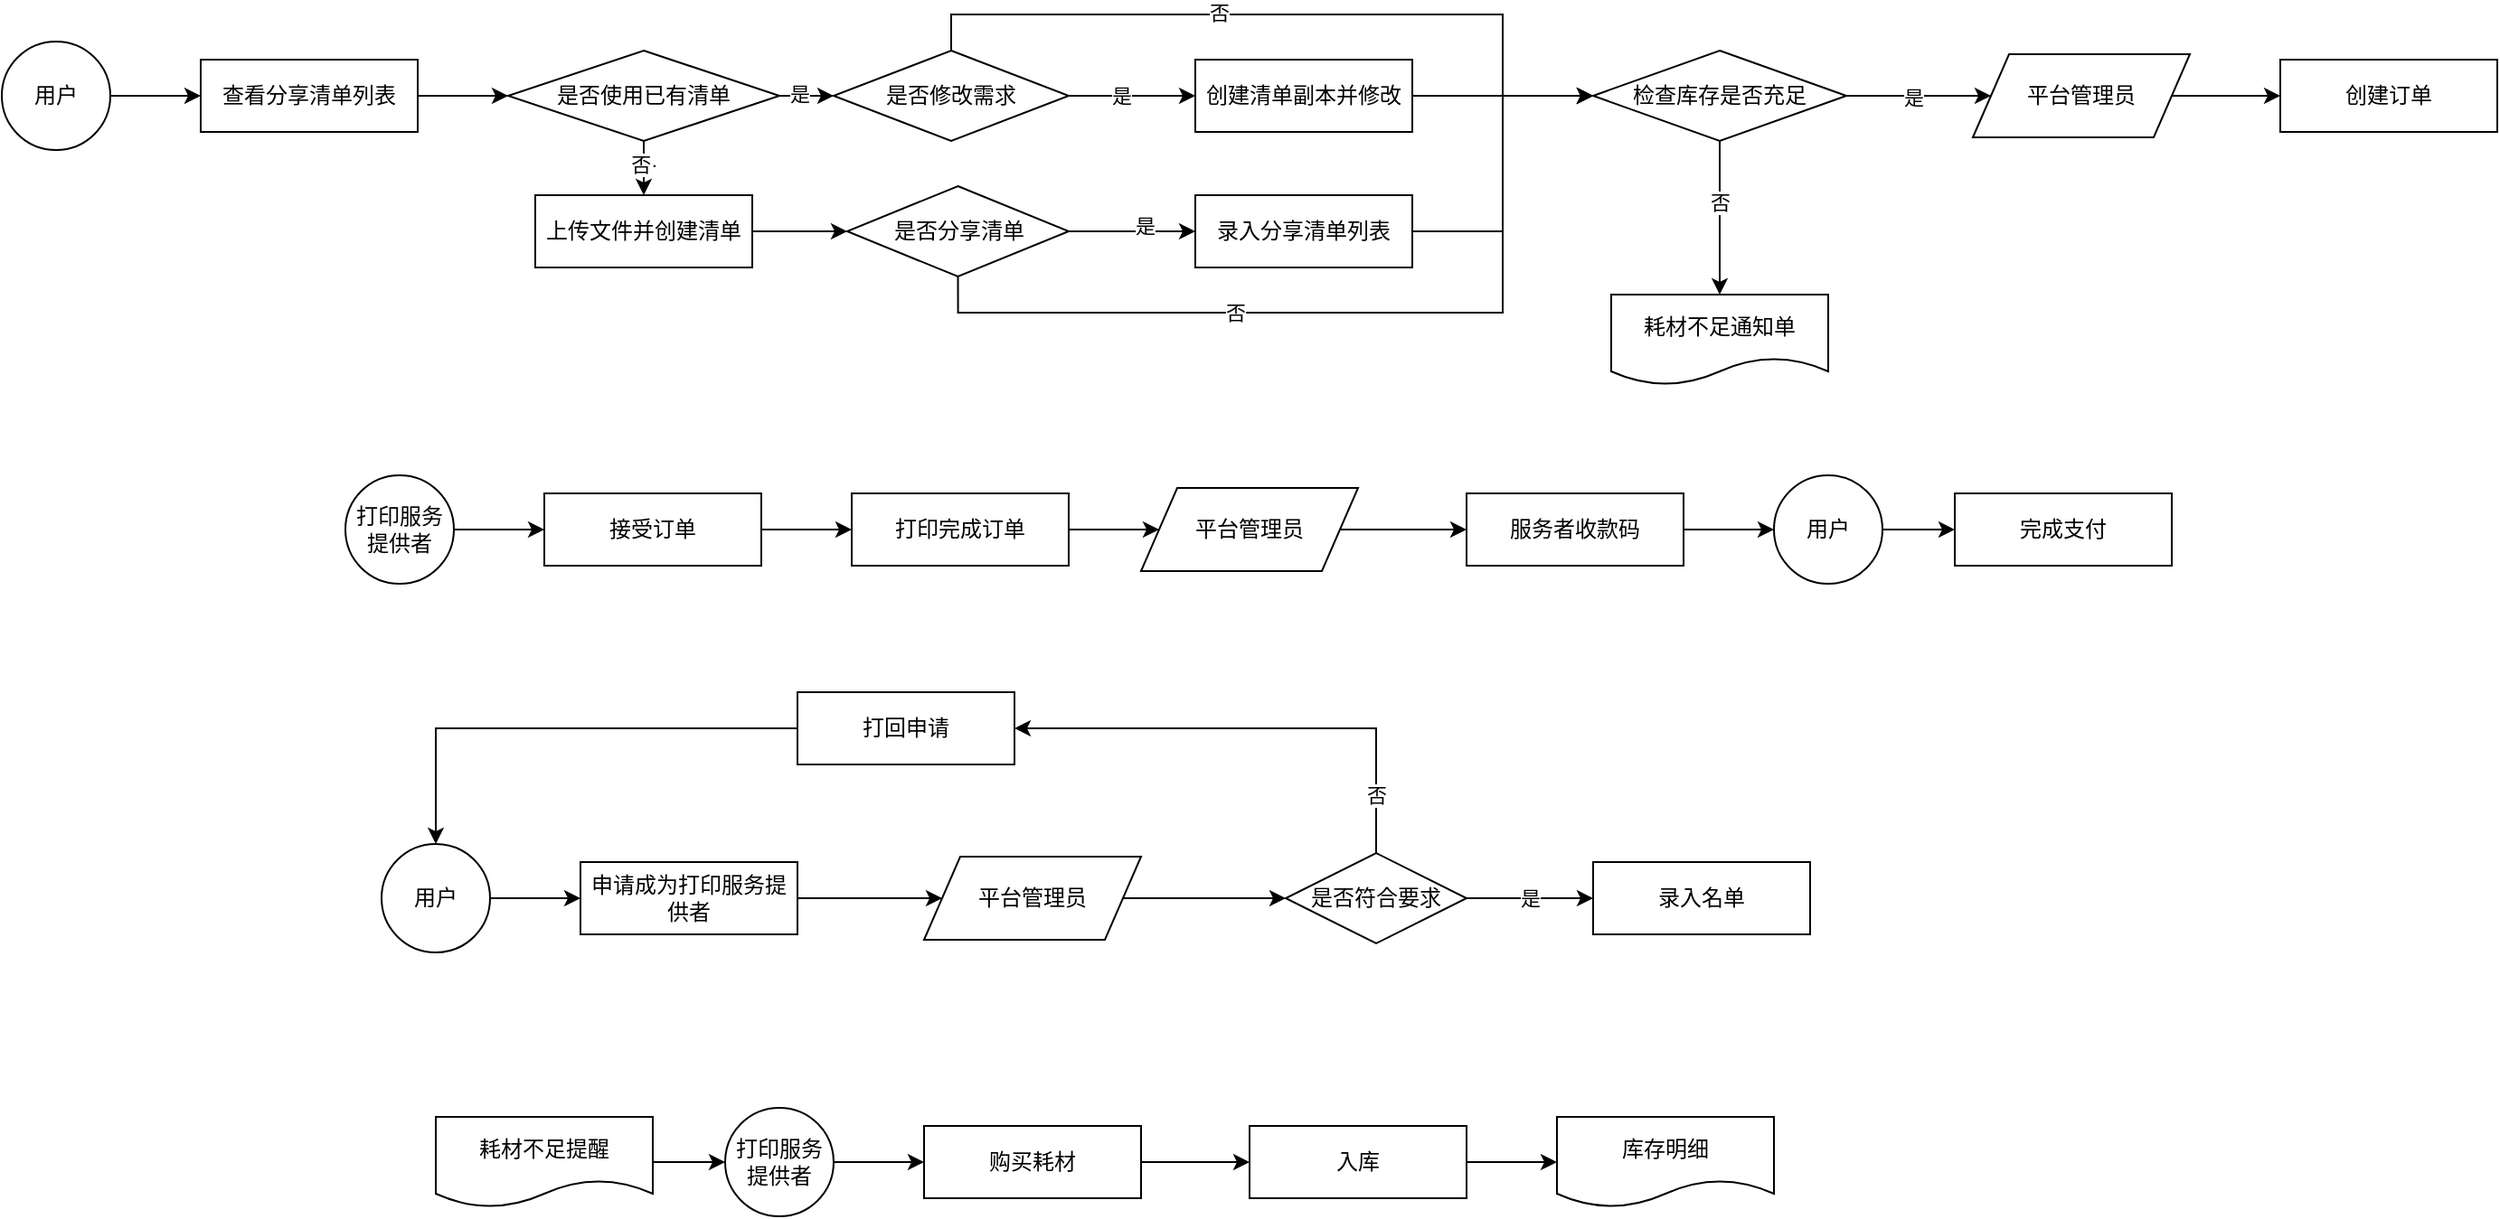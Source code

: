 <mxfile version="24.5.4" type="github">
  <diagram name="第 1 页" id="3lSptZ8cU5CGNYcgaETv">
    <mxGraphModel dx="1466" dy="789" grid="1" gridSize="10" guides="1" tooltips="1" connect="1" arrows="1" fold="1" page="1" pageScale="1" pageWidth="827" pageHeight="1169" math="0" shadow="0">
      <root>
        <mxCell id="0" />
        <mxCell id="1" parent="0" />
        <mxCell id="W3OMq5Kp-bFf73Rubr9o-11" style="edgeStyle=orthogonalEdgeStyle;rounded=0;orthogonalLoop=1;jettySize=auto;html=1;exitX=1;exitY=0.5;exitDx=0;exitDy=0;entryX=0;entryY=0.5;entryDx=0;entryDy=0;" edge="1" parent="1" source="W3OMq5Kp-bFf73Rubr9o-49" target="W3OMq5Kp-bFf73Rubr9o-3">
          <mxGeometry relative="1" as="geometry" />
        </mxCell>
        <mxCell id="W3OMq5Kp-bFf73Rubr9o-1" value="用户" style="ellipse;whiteSpace=wrap;html=1;aspect=fixed;" vertex="1" parent="1">
          <mxGeometry x="10" y="140" width="60" height="60" as="geometry" />
        </mxCell>
        <mxCell id="W3OMq5Kp-bFf73Rubr9o-54" style="edgeStyle=orthogonalEdgeStyle;rounded=0;orthogonalLoop=1;jettySize=auto;html=1;exitX=1;exitY=0.5;exitDx=0;exitDy=0;entryX=0;entryY=0.5;entryDx=0;entryDy=0;" edge="1" parent="1" source="W3OMq5Kp-bFf73Rubr9o-2" target="W3OMq5Kp-bFf73Rubr9o-38">
          <mxGeometry relative="1" as="geometry" />
        </mxCell>
        <mxCell id="W3OMq5Kp-bFf73Rubr9o-2" value="上传文件并创建清单" style="rounded=0;whiteSpace=wrap;html=1;" vertex="1" parent="1">
          <mxGeometry x="305" y="225" width="120" height="40" as="geometry" />
        </mxCell>
        <mxCell id="W3OMq5Kp-bFf73Rubr9o-18" style="edgeStyle=orthogonalEdgeStyle;rounded=0;orthogonalLoop=1;jettySize=auto;html=1;exitX=0.5;exitY=1;exitDx=0;exitDy=0;entryX=0.5;entryY=0;entryDx=0;entryDy=0;" edge="1" parent="1" source="W3OMq5Kp-bFf73Rubr9o-3" target="W3OMq5Kp-bFf73Rubr9o-2">
          <mxGeometry relative="1" as="geometry" />
        </mxCell>
        <mxCell id="W3OMq5Kp-bFf73Rubr9o-30" value="否·" style="edgeLabel;html=1;align=center;verticalAlign=middle;resizable=0;points=[];" vertex="1" connectable="0" parent="W3OMq5Kp-bFf73Rubr9o-18">
          <mxGeometry x="-0.159" relative="1" as="geometry">
            <mxPoint as="offset" />
          </mxGeometry>
        </mxCell>
        <mxCell id="W3OMq5Kp-bFf73Rubr9o-19" style="edgeStyle=orthogonalEdgeStyle;rounded=0;orthogonalLoop=1;jettySize=auto;html=1;exitX=1;exitY=0.5;exitDx=0;exitDy=0;entryX=0;entryY=0.5;entryDx=0;entryDy=0;" edge="1" parent="1" source="W3OMq5Kp-bFf73Rubr9o-3" target="W3OMq5Kp-bFf73Rubr9o-6">
          <mxGeometry relative="1" as="geometry" />
        </mxCell>
        <mxCell id="W3OMq5Kp-bFf73Rubr9o-31" value="是" style="edgeLabel;html=1;align=center;verticalAlign=middle;resizable=0;points=[];" vertex="1" connectable="0" parent="W3OMq5Kp-bFf73Rubr9o-19">
          <mxGeometry x="-0.311" y="1" relative="1" as="geometry">
            <mxPoint as="offset" />
          </mxGeometry>
        </mxCell>
        <mxCell id="W3OMq5Kp-bFf73Rubr9o-3" value="是否使用已有清单" style="rhombus;whiteSpace=wrap;html=1;" vertex="1" parent="1">
          <mxGeometry x="290" y="145" width="150" height="50" as="geometry" />
        </mxCell>
        <mxCell id="W3OMq5Kp-bFf73Rubr9o-22" style="edgeStyle=orthogonalEdgeStyle;rounded=0;orthogonalLoop=1;jettySize=auto;html=1;exitX=1;exitY=0.5;exitDx=0;exitDy=0;entryX=0;entryY=0.5;entryDx=0;entryDy=0;" edge="1" parent="1" source="W3OMq5Kp-bFf73Rubr9o-5" target="W3OMq5Kp-bFf73Rubr9o-21">
          <mxGeometry relative="1" as="geometry" />
        </mxCell>
        <mxCell id="W3OMq5Kp-bFf73Rubr9o-5" value="创建清单副本并修改" style="rounded=0;whiteSpace=wrap;html=1;" vertex="1" parent="1">
          <mxGeometry x="670" y="150" width="120" height="40" as="geometry" />
        </mxCell>
        <mxCell id="W3OMq5Kp-bFf73Rubr9o-20" style="edgeStyle=orthogonalEdgeStyle;rounded=0;orthogonalLoop=1;jettySize=auto;html=1;exitX=1;exitY=0.5;exitDx=0;exitDy=0;entryX=0;entryY=0.5;entryDx=0;entryDy=0;" edge="1" parent="1" source="W3OMq5Kp-bFf73Rubr9o-6" target="W3OMq5Kp-bFf73Rubr9o-5">
          <mxGeometry relative="1" as="geometry" />
        </mxCell>
        <mxCell id="W3OMq5Kp-bFf73Rubr9o-28" value="是" style="edgeLabel;html=1;align=center;verticalAlign=middle;resizable=0;points=[];" vertex="1" connectable="0" parent="W3OMq5Kp-bFf73Rubr9o-20">
          <mxGeometry x="-0.178" relative="1" as="geometry">
            <mxPoint as="offset" />
          </mxGeometry>
        </mxCell>
        <mxCell id="W3OMq5Kp-bFf73Rubr9o-55" style="edgeStyle=orthogonalEdgeStyle;rounded=0;orthogonalLoop=1;jettySize=auto;html=1;exitX=0.5;exitY=0;exitDx=0;exitDy=0;entryX=0;entryY=0.5;entryDx=0;entryDy=0;" edge="1" parent="1" source="W3OMq5Kp-bFf73Rubr9o-6" target="W3OMq5Kp-bFf73Rubr9o-21">
          <mxGeometry relative="1" as="geometry">
            <Array as="points">
              <mxPoint x="535" y="125" />
              <mxPoint x="840" y="125" />
              <mxPoint x="840" y="170" />
            </Array>
          </mxGeometry>
        </mxCell>
        <mxCell id="W3OMq5Kp-bFf73Rubr9o-60" value="否" style="edgeLabel;html=1;align=center;verticalAlign=middle;resizable=0;points=[];" vertex="1" connectable="0" parent="W3OMq5Kp-bFf73Rubr9o-55">
          <mxGeometry x="-0.201" y="1" relative="1" as="geometry">
            <mxPoint as="offset" />
          </mxGeometry>
        </mxCell>
        <mxCell id="W3OMq5Kp-bFf73Rubr9o-6" value="是否修改需求" style="rhombus;whiteSpace=wrap;html=1;" vertex="1" parent="1">
          <mxGeometry x="470" y="145" width="130" height="50" as="geometry" />
        </mxCell>
        <mxCell id="W3OMq5Kp-bFf73Rubr9o-8" value="创建订单" style="rounded=0;whiteSpace=wrap;html=1;" vertex="1" parent="1">
          <mxGeometry x="1270" y="150" width="120" height="40" as="geometry" />
        </mxCell>
        <mxCell id="W3OMq5Kp-bFf73Rubr9o-24" style="edgeStyle=orthogonalEdgeStyle;rounded=0;orthogonalLoop=1;jettySize=auto;html=1;exitX=1;exitY=0.5;exitDx=0;exitDy=0;entryX=0;entryY=0.5;entryDx=0;entryDy=0;" edge="1" parent="1" source="W3OMq5Kp-bFf73Rubr9o-83" target="W3OMq5Kp-bFf73Rubr9o-8">
          <mxGeometry relative="1" as="geometry" />
        </mxCell>
        <mxCell id="W3OMq5Kp-bFf73Rubr9o-56" style="edgeStyle=orthogonalEdgeStyle;rounded=0;orthogonalLoop=1;jettySize=auto;html=1;exitX=0.5;exitY=1;exitDx=0;exitDy=0;entryX=0.5;entryY=0;entryDx=0;entryDy=0;" edge="1" parent="1" source="W3OMq5Kp-bFf73Rubr9o-21" target="W3OMq5Kp-bFf73Rubr9o-36">
          <mxGeometry relative="1" as="geometry" />
        </mxCell>
        <mxCell id="W3OMq5Kp-bFf73Rubr9o-57" value="否" style="edgeLabel;html=1;align=center;verticalAlign=middle;resizable=0;points=[];" vertex="1" connectable="0" parent="W3OMq5Kp-bFf73Rubr9o-56">
          <mxGeometry x="-0.2" relative="1" as="geometry">
            <mxPoint as="offset" />
          </mxGeometry>
        </mxCell>
        <mxCell id="W3OMq5Kp-bFf73Rubr9o-21" value="检查库存是否充足" style="rhombus;whiteSpace=wrap;html=1;" vertex="1" parent="1">
          <mxGeometry x="890" y="145" width="140" height="50" as="geometry" />
        </mxCell>
        <mxCell id="W3OMq5Kp-bFf73Rubr9o-36" value="耗材不足通知单" style="shape=document;whiteSpace=wrap;html=1;boundedLbl=1;" vertex="1" parent="1">
          <mxGeometry x="900" y="280" width="120" height="50" as="geometry" />
        </mxCell>
        <mxCell id="W3OMq5Kp-bFf73Rubr9o-47" style="edgeStyle=orthogonalEdgeStyle;rounded=0;orthogonalLoop=1;jettySize=auto;html=1;exitX=1;exitY=0.5;exitDx=0;exitDy=0;entryX=0;entryY=0.5;entryDx=0;entryDy=0;" edge="1" parent="1" source="W3OMq5Kp-bFf73Rubr9o-38" target="W3OMq5Kp-bFf73Rubr9o-40">
          <mxGeometry relative="1" as="geometry" />
        </mxCell>
        <mxCell id="W3OMq5Kp-bFf73Rubr9o-51" value="是" style="edgeLabel;html=1;align=center;verticalAlign=middle;resizable=0;points=[];" vertex="1" connectable="0" parent="W3OMq5Kp-bFf73Rubr9o-47">
          <mxGeometry x="0.183" y="3" relative="1" as="geometry">
            <mxPoint as="offset" />
          </mxGeometry>
        </mxCell>
        <mxCell id="W3OMq5Kp-bFf73Rubr9o-59" style="edgeStyle=orthogonalEdgeStyle;rounded=0;orthogonalLoop=1;jettySize=auto;html=1;exitX=0.5;exitY=1;exitDx=0;exitDy=0;entryX=0;entryY=0.5;entryDx=0;entryDy=0;" edge="1" parent="1" source="W3OMq5Kp-bFf73Rubr9o-38" target="W3OMq5Kp-bFf73Rubr9o-21">
          <mxGeometry relative="1" as="geometry">
            <Array as="points">
              <mxPoint x="539" y="290" />
              <mxPoint x="840" y="290" />
              <mxPoint x="840" y="170" />
            </Array>
          </mxGeometry>
        </mxCell>
        <mxCell id="W3OMq5Kp-bFf73Rubr9o-61" value="否" style="edgeLabel;html=1;align=center;verticalAlign=middle;resizable=0;points=[];" vertex="1" connectable="0" parent="W3OMq5Kp-bFf73Rubr9o-59">
          <mxGeometry x="-0.298" relative="1" as="geometry">
            <mxPoint as="offset" />
          </mxGeometry>
        </mxCell>
        <mxCell id="W3OMq5Kp-bFf73Rubr9o-38" value="是否分享清单" style="rhombus;whiteSpace=wrap;html=1;" vertex="1" parent="1">
          <mxGeometry x="477.5" y="220" width="122.5" height="50" as="geometry" />
        </mxCell>
        <mxCell id="W3OMq5Kp-bFf73Rubr9o-58" style="edgeStyle=orthogonalEdgeStyle;rounded=0;orthogonalLoop=1;jettySize=auto;html=1;exitX=1;exitY=0.5;exitDx=0;exitDy=0;entryX=0;entryY=0.5;entryDx=0;entryDy=0;" edge="1" parent="1" source="W3OMq5Kp-bFf73Rubr9o-40" target="W3OMq5Kp-bFf73Rubr9o-21">
          <mxGeometry relative="1" as="geometry" />
        </mxCell>
        <mxCell id="W3OMq5Kp-bFf73Rubr9o-40" value="录入分享清单列表" style="rounded=0;whiteSpace=wrap;html=1;" vertex="1" parent="1">
          <mxGeometry x="670" y="225" width="120" height="40" as="geometry" />
        </mxCell>
        <mxCell id="W3OMq5Kp-bFf73Rubr9o-48" value="" style="edgeStyle=orthogonalEdgeStyle;rounded=0;orthogonalLoop=1;jettySize=auto;html=1;exitX=1;exitY=0.5;exitDx=0;exitDy=0;entryX=0;entryY=0.5;entryDx=0;entryDy=0;" edge="1" parent="1" source="W3OMq5Kp-bFf73Rubr9o-1" target="W3OMq5Kp-bFf73Rubr9o-49">
          <mxGeometry relative="1" as="geometry">
            <mxPoint x="130" y="170" as="sourcePoint" />
            <mxPoint x="290" y="170" as="targetPoint" />
          </mxGeometry>
        </mxCell>
        <mxCell id="W3OMq5Kp-bFf73Rubr9o-49" value="查看分享清单列表" style="rounded=0;whiteSpace=wrap;html=1;" vertex="1" parent="1">
          <mxGeometry x="120" y="150" width="120" height="40" as="geometry" />
        </mxCell>
        <mxCell id="W3OMq5Kp-bFf73Rubr9o-72" style="edgeStyle=orthogonalEdgeStyle;rounded=0;orthogonalLoop=1;jettySize=auto;html=1;exitX=1;exitY=0.5;exitDx=0;exitDy=0;entryX=0;entryY=0.5;entryDx=0;entryDy=0;" edge="1" parent="1" source="W3OMq5Kp-bFf73Rubr9o-63" target="W3OMq5Kp-bFf73Rubr9o-71">
          <mxGeometry relative="1" as="geometry" />
        </mxCell>
        <mxCell id="W3OMq5Kp-bFf73Rubr9o-63" value="接受订单" style="rounded=0;whiteSpace=wrap;html=1;" vertex="1" parent="1">
          <mxGeometry x="310" y="390" width="120" height="40" as="geometry" />
        </mxCell>
        <mxCell id="W3OMq5Kp-bFf73Rubr9o-68" style="edgeStyle=orthogonalEdgeStyle;rounded=0;orthogonalLoop=1;jettySize=auto;html=1;exitX=1;exitY=0.5;exitDx=0;exitDy=0;entryX=0;entryY=0.5;entryDx=0;entryDy=0;" edge="1" parent="1" source="W3OMq5Kp-bFf73Rubr9o-64" target="W3OMq5Kp-bFf73Rubr9o-63">
          <mxGeometry relative="1" as="geometry" />
        </mxCell>
        <mxCell id="W3OMq5Kp-bFf73Rubr9o-64" value="打印服务提供者" style="ellipse;whiteSpace=wrap;html=1;aspect=fixed;" vertex="1" parent="1">
          <mxGeometry x="200" y="380" width="60" height="60" as="geometry" />
        </mxCell>
        <mxCell id="W3OMq5Kp-bFf73Rubr9o-82" style="edgeStyle=orthogonalEdgeStyle;rounded=0;orthogonalLoop=1;jettySize=auto;html=1;exitX=1;exitY=0.5;exitDx=0;exitDy=0;entryX=0;entryY=0.5;entryDx=0;entryDy=0;" edge="1" parent="1" source="W3OMq5Kp-bFf73Rubr9o-71" target="W3OMq5Kp-bFf73Rubr9o-81">
          <mxGeometry relative="1" as="geometry" />
        </mxCell>
        <mxCell id="W3OMq5Kp-bFf73Rubr9o-71" value="打印完成订单" style="rounded=0;whiteSpace=wrap;html=1;" vertex="1" parent="1">
          <mxGeometry x="480" y="390" width="120" height="40" as="geometry" />
        </mxCell>
        <mxCell id="W3OMq5Kp-bFf73Rubr9o-76" style="edgeStyle=orthogonalEdgeStyle;rounded=0;orthogonalLoop=1;jettySize=auto;html=1;exitX=1;exitY=0.5;exitDx=0;exitDy=0;" edge="1" parent="1" source="W3OMq5Kp-bFf73Rubr9o-73" target="W3OMq5Kp-bFf73Rubr9o-74">
          <mxGeometry relative="1" as="geometry" />
        </mxCell>
        <mxCell id="W3OMq5Kp-bFf73Rubr9o-73" value="用户" style="ellipse;whiteSpace=wrap;html=1;aspect=fixed;" vertex="1" parent="1">
          <mxGeometry x="220" y="584" width="60" height="60" as="geometry" />
        </mxCell>
        <mxCell id="W3OMq5Kp-bFf73Rubr9o-77" style="edgeStyle=orthogonalEdgeStyle;rounded=0;orthogonalLoop=1;jettySize=auto;html=1;exitX=1;exitY=0.5;exitDx=0;exitDy=0;" edge="1" parent="1" source="W3OMq5Kp-bFf73Rubr9o-74" target="W3OMq5Kp-bFf73Rubr9o-75">
          <mxGeometry relative="1" as="geometry" />
        </mxCell>
        <mxCell id="W3OMq5Kp-bFf73Rubr9o-74" value="申请成为打印服务提供者" style="rounded=0;whiteSpace=wrap;html=1;" vertex="1" parent="1">
          <mxGeometry x="330" y="594" width="120" height="40" as="geometry" />
        </mxCell>
        <mxCell id="W3OMq5Kp-bFf73Rubr9o-79" style="edgeStyle=orthogonalEdgeStyle;rounded=0;orthogonalLoop=1;jettySize=auto;html=1;exitX=1;exitY=0.5;exitDx=0;exitDy=0;" edge="1" parent="1" source="W3OMq5Kp-bFf73Rubr9o-75" target="W3OMq5Kp-bFf73Rubr9o-78">
          <mxGeometry relative="1" as="geometry" />
        </mxCell>
        <mxCell id="W3OMq5Kp-bFf73Rubr9o-75" value="平台管理员" style="shape=parallelogram;perimeter=parallelogramPerimeter;whiteSpace=wrap;html=1;fixedSize=1;" vertex="1" parent="1">
          <mxGeometry x="520" y="591" width="120" height="46" as="geometry" />
        </mxCell>
        <mxCell id="W3OMq5Kp-bFf73Rubr9o-87" style="edgeStyle=orthogonalEdgeStyle;rounded=0;orthogonalLoop=1;jettySize=auto;html=1;exitX=1;exitY=0.5;exitDx=0;exitDy=0;entryX=0;entryY=0.5;entryDx=0;entryDy=0;" edge="1" parent="1" source="W3OMq5Kp-bFf73Rubr9o-78" target="W3OMq5Kp-bFf73Rubr9o-80">
          <mxGeometry relative="1" as="geometry">
            <Array as="points">
              <mxPoint x="850" y="614" />
              <mxPoint x="850" y="614" />
            </Array>
          </mxGeometry>
        </mxCell>
        <mxCell id="W3OMq5Kp-bFf73Rubr9o-92" value="是" style="edgeLabel;html=1;align=center;verticalAlign=middle;resizable=0;points=[];" vertex="1" connectable="0" parent="W3OMq5Kp-bFf73Rubr9o-87">
          <mxGeometry x="0.004" relative="1" as="geometry">
            <mxPoint as="offset" />
          </mxGeometry>
        </mxCell>
        <mxCell id="W3OMq5Kp-bFf73Rubr9o-89" style="edgeStyle=orthogonalEdgeStyle;rounded=0;orthogonalLoop=1;jettySize=auto;html=1;exitX=0.5;exitY=0;exitDx=0;exitDy=0;entryX=1;entryY=0.5;entryDx=0;entryDy=0;" edge="1" parent="1" source="W3OMq5Kp-bFf73Rubr9o-78" target="W3OMq5Kp-bFf73Rubr9o-88">
          <mxGeometry relative="1" as="geometry" />
        </mxCell>
        <mxCell id="W3OMq5Kp-bFf73Rubr9o-91" value="否" style="edgeLabel;html=1;align=center;verticalAlign=middle;resizable=0;points=[];" vertex="1" connectable="0" parent="W3OMq5Kp-bFf73Rubr9o-89">
          <mxGeometry x="-0.758" relative="1" as="geometry">
            <mxPoint as="offset" />
          </mxGeometry>
        </mxCell>
        <mxCell id="W3OMq5Kp-bFf73Rubr9o-78" value="是否符合要求" style="rhombus;whiteSpace=wrap;html=1;" vertex="1" parent="1">
          <mxGeometry x="720" y="589" width="100" height="50" as="geometry" />
        </mxCell>
        <mxCell id="W3OMq5Kp-bFf73Rubr9o-80" value="录入名单" style="rounded=0;whiteSpace=wrap;html=1;" vertex="1" parent="1">
          <mxGeometry x="890" y="594" width="120" height="40" as="geometry" />
        </mxCell>
        <mxCell id="W3OMq5Kp-bFf73Rubr9o-108" style="edgeStyle=orthogonalEdgeStyle;rounded=0;orthogonalLoop=1;jettySize=auto;html=1;exitX=1;exitY=0.5;exitDx=0;exitDy=0;" edge="1" parent="1" source="W3OMq5Kp-bFf73Rubr9o-81" target="W3OMq5Kp-bFf73Rubr9o-109">
          <mxGeometry relative="1" as="geometry">
            <mxPoint x="800" y="409.75" as="targetPoint" />
          </mxGeometry>
        </mxCell>
        <mxCell id="W3OMq5Kp-bFf73Rubr9o-81" value="平台管理员" style="shape=parallelogram;perimeter=parallelogramPerimeter;whiteSpace=wrap;html=1;fixedSize=1;" vertex="1" parent="1">
          <mxGeometry x="640" y="387" width="120" height="46" as="geometry" />
        </mxCell>
        <mxCell id="W3OMq5Kp-bFf73Rubr9o-84" value="" style="edgeStyle=orthogonalEdgeStyle;rounded=0;orthogonalLoop=1;jettySize=auto;html=1;exitX=1;exitY=0.5;exitDx=0;exitDy=0;entryX=0;entryY=0.5;entryDx=0;entryDy=0;" edge="1" parent="1" source="W3OMq5Kp-bFf73Rubr9o-21" target="W3OMq5Kp-bFf73Rubr9o-83">
          <mxGeometry relative="1" as="geometry">
            <mxPoint x="1030" y="170" as="sourcePoint" />
            <mxPoint x="1300" y="170" as="targetPoint" />
          </mxGeometry>
        </mxCell>
        <mxCell id="W3OMq5Kp-bFf73Rubr9o-85" value="是" style="edgeLabel;html=1;align=center;verticalAlign=middle;resizable=0;points=[];" vertex="1" connectable="0" parent="W3OMq5Kp-bFf73Rubr9o-84">
          <mxGeometry x="-0.089" y="-1" relative="1" as="geometry">
            <mxPoint as="offset" />
          </mxGeometry>
        </mxCell>
        <mxCell id="W3OMq5Kp-bFf73Rubr9o-83" value="平台管理员" style="shape=parallelogram;perimeter=parallelogramPerimeter;whiteSpace=wrap;html=1;fixedSize=1;" vertex="1" parent="1">
          <mxGeometry x="1100" y="147" width="120" height="46" as="geometry" />
        </mxCell>
        <mxCell id="W3OMq5Kp-bFf73Rubr9o-90" style="edgeStyle=orthogonalEdgeStyle;rounded=0;orthogonalLoop=1;jettySize=auto;html=1;exitX=0;exitY=0.5;exitDx=0;exitDy=0;entryX=0.5;entryY=0;entryDx=0;entryDy=0;" edge="1" parent="1" source="W3OMq5Kp-bFf73Rubr9o-88" target="W3OMq5Kp-bFf73Rubr9o-73">
          <mxGeometry relative="1" as="geometry" />
        </mxCell>
        <mxCell id="W3OMq5Kp-bFf73Rubr9o-88" value="打回申请" style="rounded=0;whiteSpace=wrap;html=1;" vertex="1" parent="1">
          <mxGeometry x="450" y="500" width="120" height="40" as="geometry" />
        </mxCell>
        <mxCell id="W3OMq5Kp-bFf73Rubr9o-102" style="edgeStyle=orthogonalEdgeStyle;rounded=0;orthogonalLoop=1;jettySize=auto;html=1;exitX=1;exitY=0.5;exitDx=0;exitDy=0;entryX=0;entryY=0.5;entryDx=0;entryDy=0;" edge="1" parent="1" source="W3OMq5Kp-bFf73Rubr9o-95" target="W3OMq5Kp-bFf73Rubr9o-101">
          <mxGeometry relative="1" as="geometry" />
        </mxCell>
        <mxCell id="W3OMq5Kp-bFf73Rubr9o-95" value="打印服务提供者" style="ellipse;whiteSpace=wrap;html=1;aspect=fixed;" vertex="1" parent="1">
          <mxGeometry x="410" y="730" width="60" height="60" as="geometry" />
        </mxCell>
        <mxCell id="W3OMq5Kp-bFf73Rubr9o-98" style="edgeStyle=orthogonalEdgeStyle;rounded=0;orthogonalLoop=1;jettySize=auto;html=1;exitX=1;exitY=0.5;exitDx=0;exitDy=0;entryX=0;entryY=0.5;entryDx=0;entryDy=0;" edge="1" parent="1" source="W3OMq5Kp-bFf73Rubr9o-96" target="W3OMq5Kp-bFf73Rubr9o-95">
          <mxGeometry relative="1" as="geometry" />
        </mxCell>
        <mxCell id="W3OMq5Kp-bFf73Rubr9o-96" value="耗材不足提醒" style="shape=document;whiteSpace=wrap;html=1;boundedLbl=1;" vertex="1" parent="1">
          <mxGeometry x="250" y="735" width="120" height="50" as="geometry" />
        </mxCell>
        <mxCell id="W3OMq5Kp-bFf73Rubr9o-104" style="edgeStyle=orthogonalEdgeStyle;rounded=0;orthogonalLoop=1;jettySize=auto;html=1;exitX=1;exitY=0.5;exitDx=0;exitDy=0;" edge="1" parent="1" source="W3OMq5Kp-bFf73Rubr9o-101" target="W3OMq5Kp-bFf73Rubr9o-103">
          <mxGeometry relative="1" as="geometry" />
        </mxCell>
        <mxCell id="W3OMq5Kp-bFf73Rubr9o-101" value="购买耗材" style="rounded=0;whiteSpace=wrap;html=1;" vertex="1" parent="1">
          <mxGeometry x="520" y="740" width="120" height="40" as="geometry" />
        </mxCell>
        <mxCell id="W3OMq5Kp-bFf73Rubr9o-107" style="edgeStyle=orthogonalEdgeStyle;rounded=0;orthogonalLoop=1;jettySize=auto;html=1;exitX=1;exitY=0.5;exitDx=0;exitDy=0;" edge="1" parent="1" source="W3OMq5Kp-bFf73Rubr9o-103" target="W3OMq5Kp-bFf73Rubr9o-106">
          <mxGeometry relative="1" as="geometry" />
        </mxCell>
        <mxCell id="W3OMq5Kp-bFf73Rubr9o-103" value="入库" style="rounded=0;whiteSpace=wrap;html=1;" vertex="1" parent="1">
          <mxGeometry x="700" y="740" width="120" height="40" as="geometry" />
        </mxCell>
        <mxCell id="W3OMq5Kp-bFf73Rubr9o-106" value="库存明细" style="shape=document;whiteSpace=wrap;html=1;boundedLbl=1;" vertex="1" parent="1">
          <mxGeometry x="870" y="735" width="120" height="50" as="geometry" />
        </mxCell>
        <mxCell id="W3OMq5Kp-bFf73Rubr9o-111" style="edgeStyle=orthogonalEdgeStyle;rounded=0;orthogonalLoop=1;jettySize=auto;html=1;exitX=1;exitY=0.5;exitDx=0;exitDy=0;entryX=0;entryY=0.5;entryDx=0;entryDy=0;" edge="1" parent="1" source="W3OMq5Kp-bFf73Rubr9o-109" target="W3OMq5Kp-bFf73Rubr9o-110">
          <mxGeometry relative="1" as="geometry" />
        </mxCell>
        <mxCell id="W3OMq5Kp-bFf73Rubr9o-109" value="服务者收款码" style="rounded=0;whiteSpace=wrap;html=1;" vertex="1" parent="1">
          <mxGeometry x="820" y="390" width="120" height="40" as="geometry" />
        </mxCell>
        <mxCell id="W3OMq5Kp-bFf73Rubr9o-113" style="edgeStyle=orthogonalEdgeStyle;rounded=0;orthogonalLoop=1;jettySize=auto;html=1;exitX=1;exitY=0.5;exitDx=0;exitDy=0;entryX=0;entryY=0.5;entryDx=0;entryDy=0;" edge="1" parent="1" source="W3OMq5Kp-bFf73Rubr9o-110" target="W3OMq5Kp-bFf73Rubr9o-112">
          <mxGeometry relative="1" as="geometry" />
        </mxCell>
        <mxCell id="W3OMq5Kp-bFf73Rubr9o-110" value="用户" style="ellipse;whiteSpace=wrap;html=1;aspect=fixed;" vertex="1" parent="1">
          <mxGeometry x="990" y="380" width="60" height="60" as="geometry" />
        </mxCell>
        <mxCell id="W3OMq5Kp-bFf73Rubr9o-112" value="完成支付" style="rounded=0;whiteSpace=wrap;html=1;" vertex="1" parent="1">
          <mxGeometry x="1090" y="390" width="120" height="40" as="geometry" />
        </mxCell>
      </root>
    </mxGraphModel>
  </diagram>
</mxfile>
